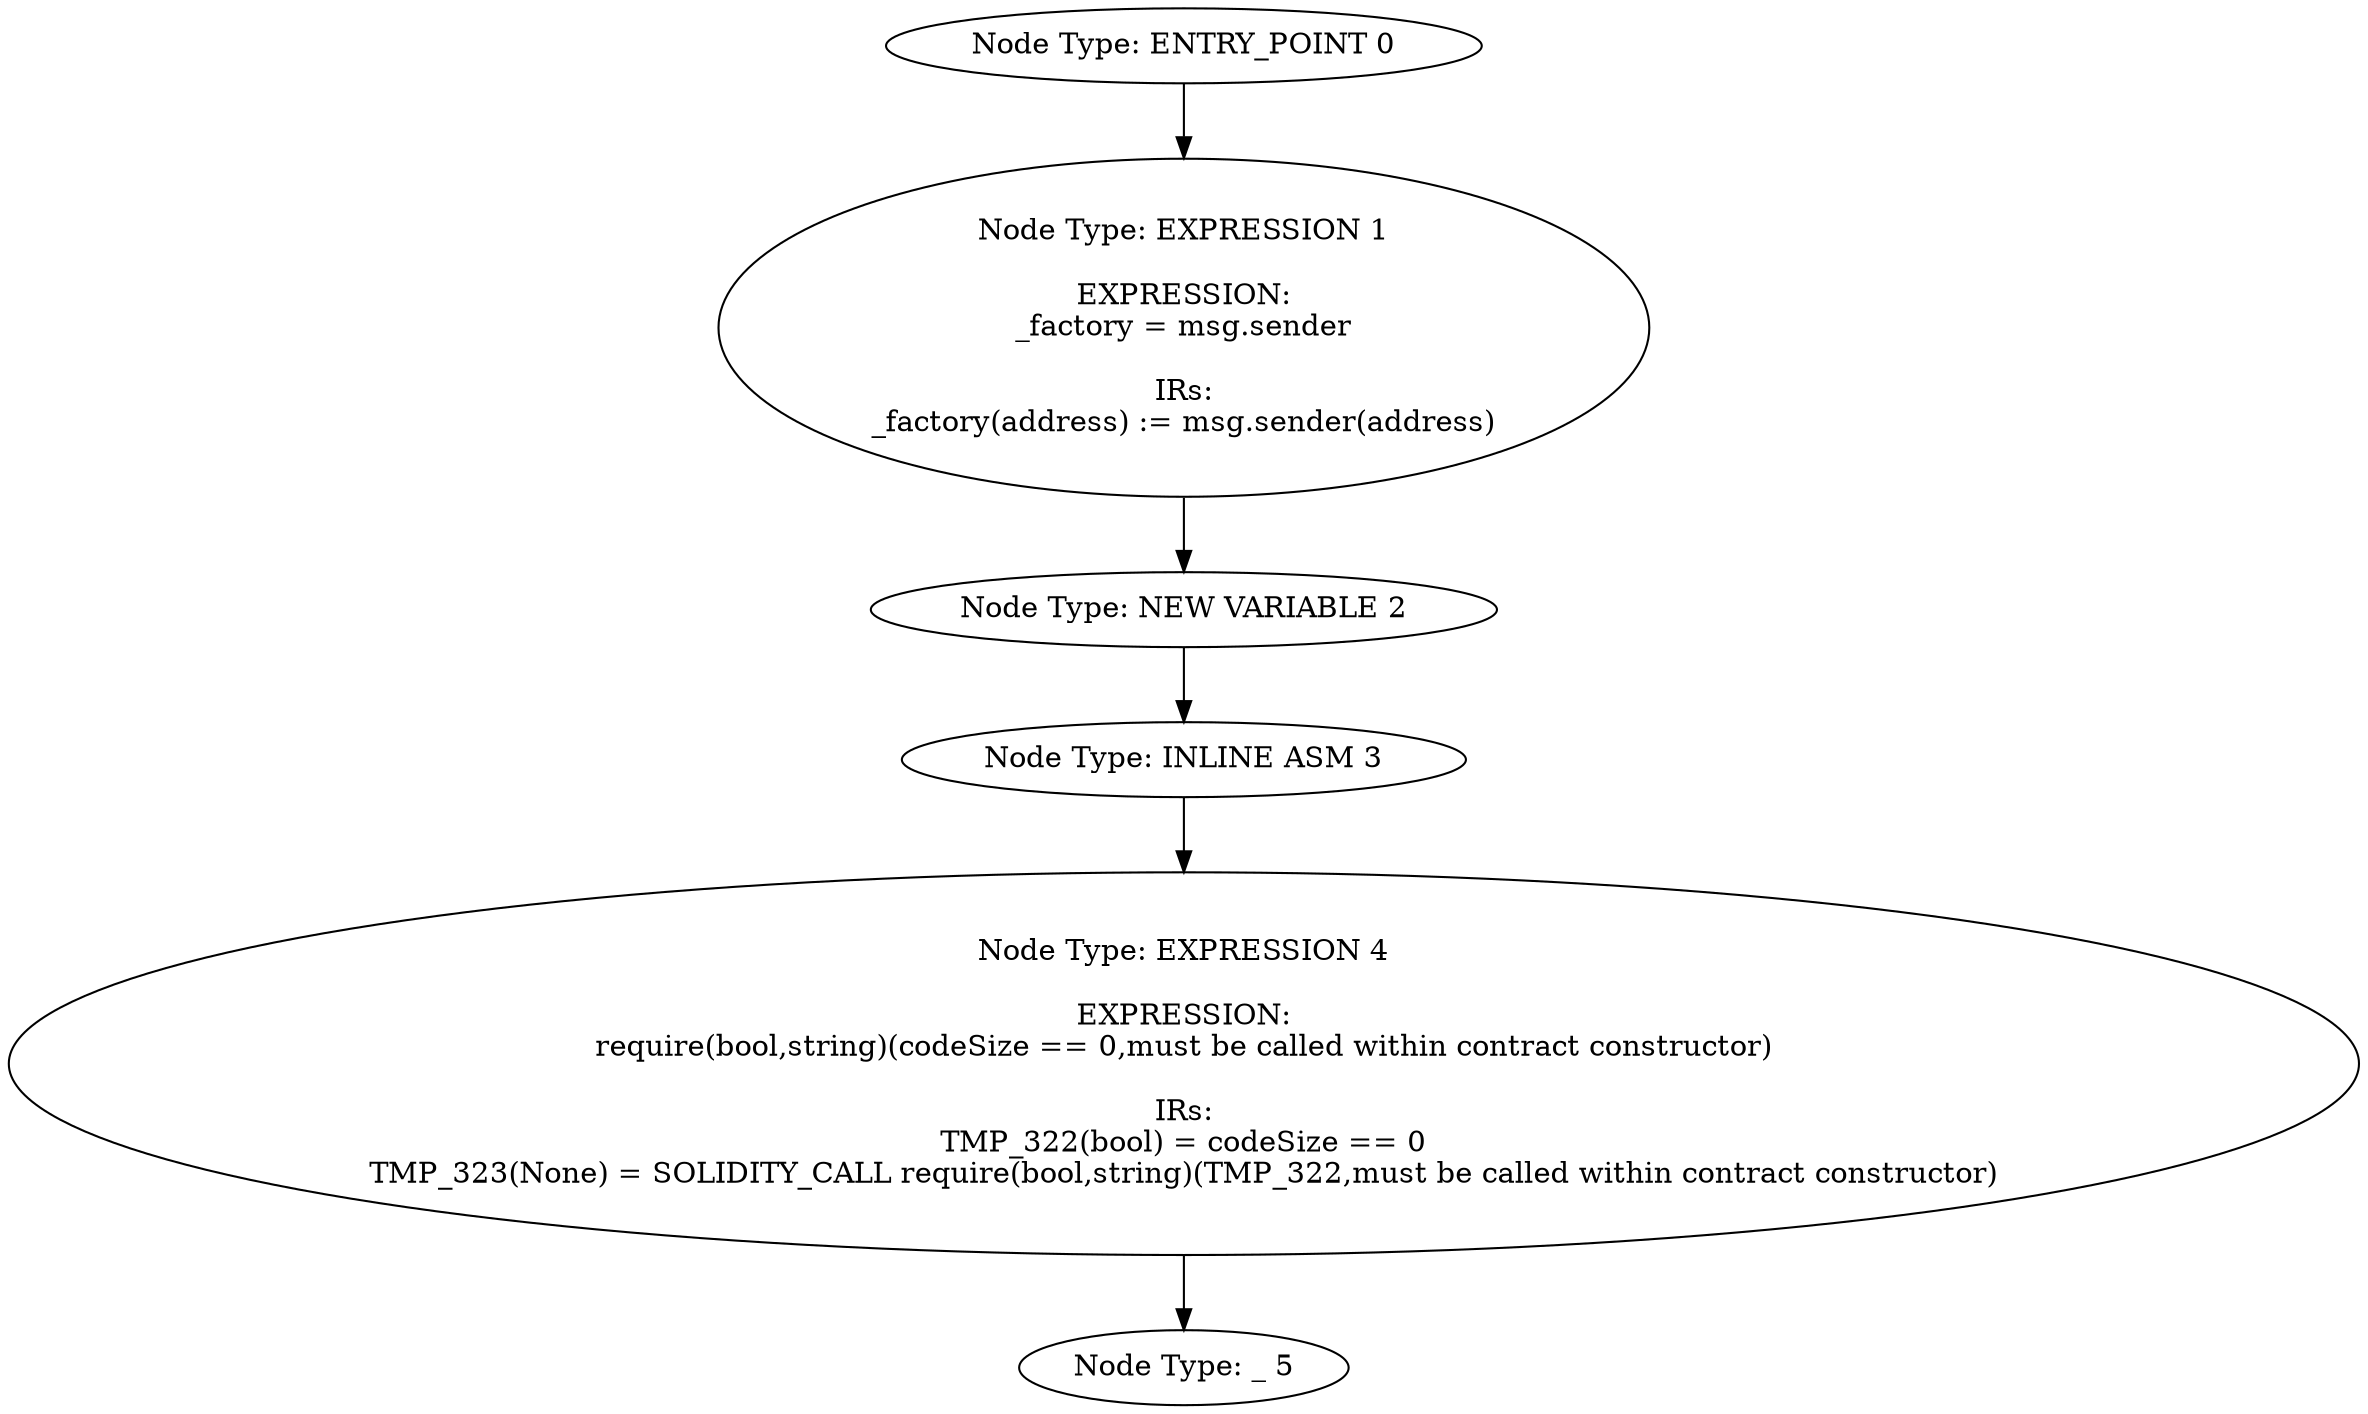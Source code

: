 digraph{
0[label="Node Type: ENTRY_POINT 0
"];
0->1;
1[label="Node Type: EXPRESSION 1

EXPRESSION:
_factory = msg.sender

IRs:
_factory(address) := msg.sender(address)"];
1->2;
2[label="Node Type: NEW VARIABLE 2
"];
2->3;
3[label="Node Type: INLINE ASM 3
"];
3->4;
4[label="Node Type: EXPRESSION 4

EXPRESSION:
require(bool,string)(codeSize == 0,must be called within contract constructor)

IRs:
TMP_322(bool) = codeSize == 0
TMP_323(None) = SOLIDITY_CALL require(bool,string)(TMP_322,must be called within contract constructor)"];
4->5;
5[label="Node Type: _ 5
"];
}
